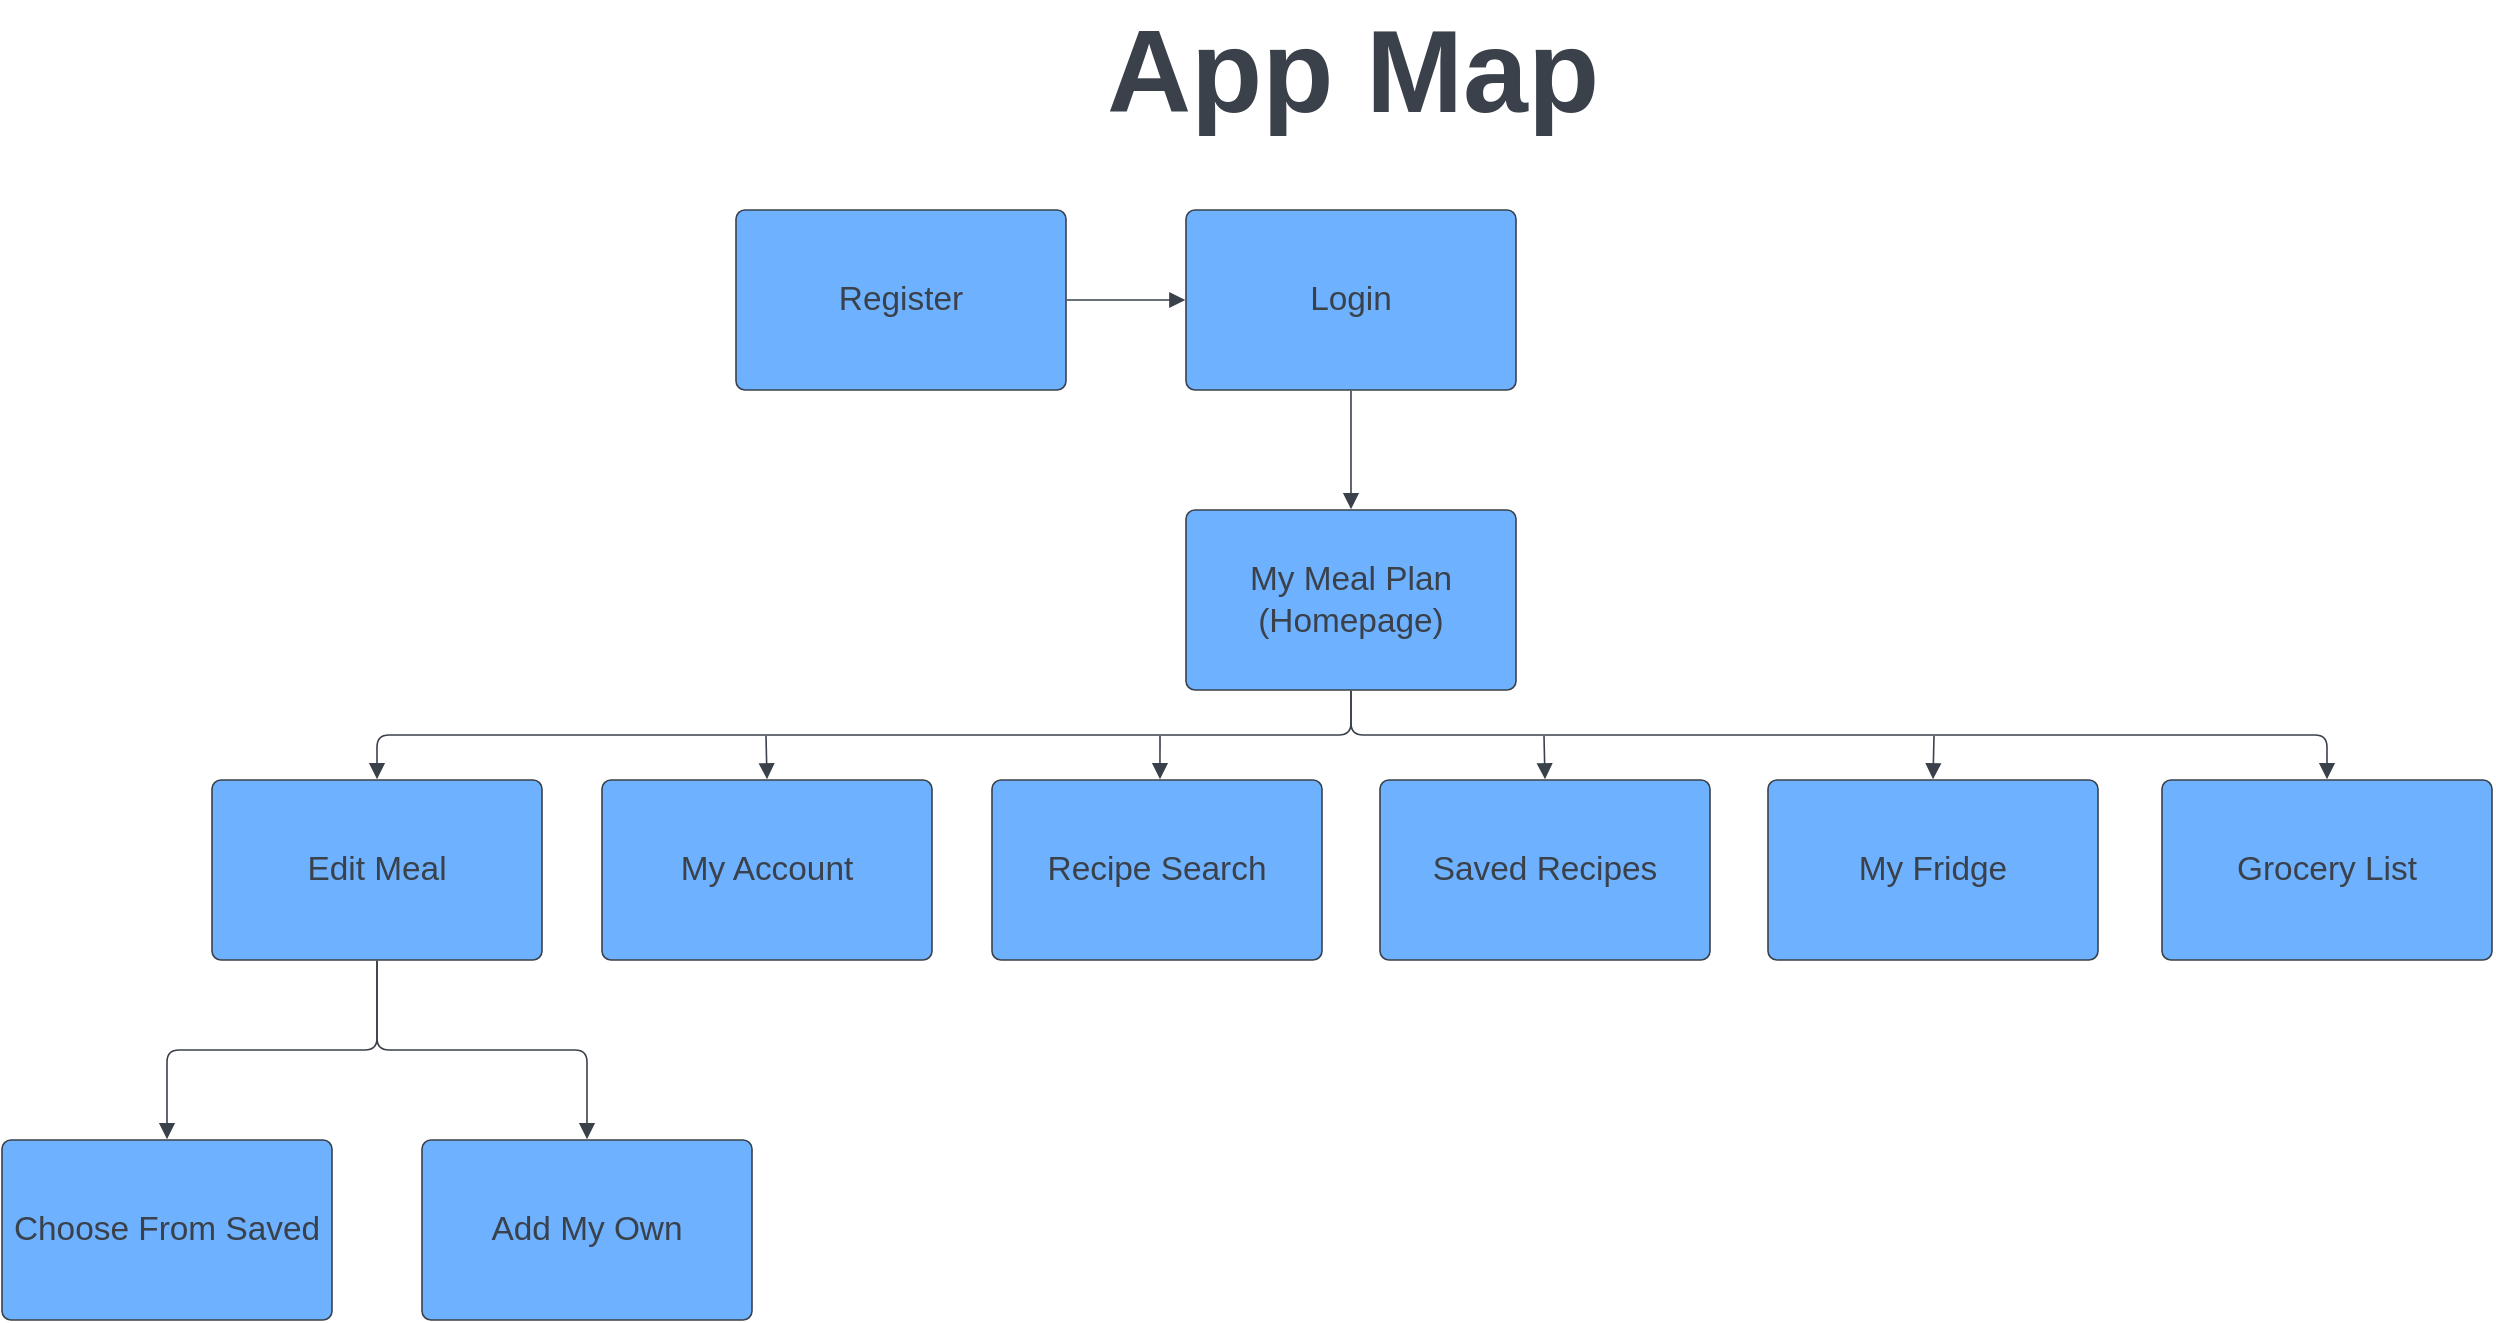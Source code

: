 <?xml version="1.0" encoding="UTF-8"?>
<mxfile version="20.8.21" type="google"><diagram name="Page-1" id="qA8RytMTzP0X80dckJpF"><mxGraphModel dx="1614" dy="1041" grid="1" gridSize="10" guides="1" tooltips="1" connect="1" arrows="1" fold="1" page="1" pageScale="1" pageWidth="850" pageHeight="1100" math="0" shadow="0"><root><mxCell id="0"/><mxCell id="1" parent="0"/><mxCell id="0a_WAfwkyGWBV1RyL_bV-1" value="App Map" style="html=1;overflow=block;blockSpacing=1;whiteSpace=wrap;fontSize=58.3;fontColor=#3a414a;fontStyle=1;spacing=0;fillColor=#ffffff;strokeWidth=1.5;strokeColor=none;lucidId=AG.yvD~UPX.G;" vertex="1" parent="1"><mxGeometry x="785" y="60" width="257" height="45" as="geometry"/></mxCell><mxCell id="0a_WAfwkyGWBV1RyL_bV-2" value="Register" style="html=1;overflow=block;blockSpacing=1;whiteSpace=wrap;fontSize=16.7;fontColor=#3a414a;spacing=3.8;strokeColor=#3a414a;strokeOpacity=100;fillOpacity=100;rounded=1;absoluteArcSize=1;arcSize=9;fillColor=#6db1ff;strokeWidth=0.8;lucidId=vz.y1DvTpkcS;" vertex="1" parent="1"><mxGeometry x="605" y="165" width="165" height="90" as="geometry"/></mxCell><mxCell id="0a_WAfwkyGWBV1RyL_bV-3" value="My Meal Plan (Homepage)" style="html=1;overflow=block;blockSpacing=1;whiteSpace=wrap;fontSize=16.7;fontColor=#3a414a;spacing=3.8;strokeColor=#3a414a;strokeOpacity=100;fillOpacity=100;rounded=1;absoluteArcSize=1;arcSize=9;fillColor=#6db1ff;strokeWidth=0.8;lucidId=uD.ydg5oISM8;" vertex="1" parent="1"><mxGeometry x="830" y="315" width="165" height="90" as="geometry"/></mxCell><mxCell id="0a_WAfwkyGWBV1RyL_bV-4" value="Edit Meal" style="html=1;overflow=block;blockSpacing=1;whiteSpace=wrap;fontSize=16.7;fontColor=#3a414a;spacing=3.8;strokeColor=#3a414a;strokeOpacity=100;fillOpacity=100;rounded=1;absoluteArcSize=1;arcSize=9;fillColor=#6db1ff;strokeWidth=0.8;lucidId=hF.ybsbpy~SO;" vertex="1" parent="1"><mxGeometry x="343" y="450" width="165" height="90" as="geometry"/></mxCell><mxCell id="0a_WAfwkyGWBV1RyL_bV-5" value="" style="html=1;jettySize=18;whiteSpace=wrap;fontSize=13;strokeColor=#3a414a;strokeOpacity=100;strokeWidth=0.8;rounded=1;arcSize=12;edgeStyle=orthogonalEdgeStyle;startArrow=none;endArrow=block;endFill=1;exitX=0.5;exitY=1.004;exitPerimeter=0;entryX=0.5;entryY=-0.004;entryPerimeter=0;lucidId=oF.yP5Bwtzsj;" edge="1" parent="1" source="0a_WAfwkyGWBV1RyL_bV-3" target="0a_WAfwkyGWBV1RyL_bV-4"><mxGeometry width="100" height="100" relative="1" as="geometry"><Array as="points"/></mxGeometry></mxCell><mxCell id="0a_WAfwkyGWBV1RyL_bV-6" value="Choose From Saved" style="html=1;overflow=block;blockSpacing=1;whiteSpace=wrap;fontSize=16.7;fontColor=#3a414a;spacing=3.8;strokeColor=#3a414a;strokeOpacity=100;fillOpacity=100;rounded=1;absoluteArcSize=1;arcSize=9;fillColor=#6db1ff;strokeWidth=0.8;lucidId=fM.yvMY-tuTI;" vertex="1" parent="1"><mxGeometry x="238" y="630" width="165" height="90" as="geometry"/></mxCell><mxCell id="0a_WAfwkyGWBV1RyL_bV-7" value="Add My Own" style="html=1;overflow=block;blockSpacing=1;whiteSpace=wrap;fontSize=16.7;fontColor=#3a414a;spacing=3.8;strokeColor=#3a414a;strokeOpacity=100;fillOpacity=100;rounded=1;absoluteArcSize=1;arcSize=9;fillColor=#6db1ff;strokeWidth=0.8;lucidId=mM.yX-7evmpL;" vertex="1" parent="1"><mxGeometry x="448" y="630" width="165" height="90" as="geometry"/></mxCell><mxCell id="0a_WAfwkyGWBV1RyL_bV-8" value="" style="html=1;jettySize=18;whiteSpace=wrap;fontSize=13;strokeColor=#3a414a;strokeOpacity=100;strokeWidth=0.8;rounded=1;arcSize=12;edgeStyle=orthogonalEdgeStyle;startArrow=none;endArrow=block;endFill=1;exitX=0.5;exitY=1.004;exitPerimeter=0;entryX=0.5;entryY=-0.004;entryPerimeter=0;lucidId=_P.yurAGfV3H;" edge="1" parent="1" source="0a_WAfwkyGWBV1RyL_bV-4" target="0a_WAfwkyGWBV1RyL_bV-6"><mxGeometry width="100" height="100" relative="1" as="geometry"><Array as="points"/></mxGeometry></mxCell><mxCell id="0a_WAfwkyGWBV1RyL_bV-9" value="" style="html=1;jettySize=18;whiteSpace=wrap;fontSize=13;strokeColor=#3a414a;strokeOpacity=100;strokeWidth=0.8;rounded=1;arcSize=12;edgeStyle=orthogonalEdgeStyle;startArrow=none;endArrow=block;endFill=1;exitX=0.5;exitY=1.004;exitPerimeter=0;entryX=0.5;entryY=-0.004;entryPerimeter=0;lucidId=JQ.yAXoub2bA;" edge="1" parent="1" source="0a_WAfwkyGWBV1RyL_bV-4" target="0a_WAfwkyGWBV1RyL_bV-7"><mxGeometry width="100" height="100" relative="1" as="geometry"><Array as="points"/></mxGeometry></mxCell><mxCell id="0a_WAfwkyGWBV1RyL_bV-10" value="My Account" style="html=1;overflow=block;blockSpacing=1;whiteSpace=wrap;fontSize=16.7;fontColor=#3a414a;spacing=3.8;strokeColor=#3a414a;strokeOpacity=100;fillOpacity=100;rounded=1;absoluteArcSize=1;arcSize=9;fillColor=#6db1ff;strokeWidth=0.8;lucidId=A1.ygFDTbXAS;" vertex="1" parent="1"><mxGeometry x="538" y="450" width="165" height="90" as="geometry"/></mxCell><mxCell id="0a_WAfwkyGWBV1RyL_bV-11" value="" style="html=1;jettySize=18;whiteSpace=wrap;fontSize=13;strokeColor=#3a414a;strokeOpacity=100;strokeWidth=0.8;rounded=1;arcSize=12;edgeStyle=orthogonalEdgeStyle;startArrow=none;endArrow=block;endFill=1;entryX=0.5;entryY=-0.004;entryPerimeter=0;lucidId=l4.yf20e-uGm;" edge="1" parent="1" target="0a_WAfwkyGWBV1RyL_bV-10"><mxGeometry width="100" height="100" relative="1" as="geometry"><Array as="points"/><mxPoint x="620" y="428" as="sourcePoint"/></mxGeometry></mxCell><mxCell id="0a_WAfwkyGWBV1RyL_bV-12" value="" style="html=1;jettySize=18;whiteSpace=wrap;fontSize=13;strokeColor=#3a414a;strokeOpacity=100;strokeWidth=0.8;rounded=1;arcSize=12;edgeStyle=orthogonalEdgeStyle;startArrow=none;endArrow=block;endFill=1;exitX=0.5;exitY=1.004;exitPerimeter=0;entryX=0.5;entryY=-0.004;entryPerimeter=0;lucidId=P4.yDfggjBlA;" edge="1" parent="1" source="0a_WAfwkyGWBV1RyL_bV-3" target="0a_WAfwkyGWBV1RyL_bV-17"><mxGeometry width="100" height="100" relative="1" as="geometry"><Array as="points"/></mxGeometry></mxCell><mxCell id="0a_WAfwkyGWBV1RyL_bV-13" value="Recipe Search" style="html=1;overflow=block;blockSpacing=1;whiteSpace=wrap;fontSize=16.7;fontColor=#3a414a;spacing=3.8;strokeColor=#3a414a;strokeOpacity=100;fillOpacity=100;rounded=1;absoluteArcSize=1;arcSize=9;fillColor=#6db1ff;strokeWidth=0.8;lucidId=T4.yfdyfAw6g;" vertex="1" parent="1"><mxGeometry x="733" y="450" width="165" height="90" as="geometry"/></mxCell><mxCell id="0a_WAfwkyGWBV1RyL_bV-14" value="Saved Recipes" style="html=1;overflow=block;blockSpacing=1;whiteSpace=wrap;fontSize=16.7;fontColor=#3a414a;spacing=3.8;strokeColor=#3a414a;strokeOpacity=100;fillOpacity=100;rounded=1;absoluteArcSize=1;arcSize=9;fillColor=#6db1ff;strokeWidth=0.8;lucidId=14.yqBdIObtq;" vertex="1" parent="1"><mxGeometry x="927" y="450" width="165" height="90" as="geometry"/></mxCell><mxCell id="0a_WAfwkyGWBV1RyL_bV-15" value="" style="html=1;jettySize=18;whiteSpace=wrap;fontSize=13;strokeColor=#3a414a;strokeOpacity=100;strokeWidth=0.8;rounded=1;arcSize=12;edgeStyle=orthogonalEdgeStyle;startArrow=none;endArrow=block;endFill=1;entryX=0.509;entryY=-0.004;entryPerimeter=0;lucidId=5-.yk_m46F-s;" edge="1" parent="1" target="0a_WAfwkyGWBV1RyL_bV-13"><mxGeometry width="100" height="100" relative="1" as="geometry"><Array as="points"/><mxPoint x="817" y="428" as="sourcePoint"/></mxGeometry></mxCell><mxCell id="0a_WAfwkyGWBV1RyL_bV-16" value="My Fridge" style="html=1;overflow=block;blockSpacing=1;whiteSpace=wrap;fontSize=16.7;fontColor=#3a414a;spacing=3.8;strokeColor=#3a414a;strokeOpacity=100;fillOpacity=100;rounded=1;absoluteArcSize=1;arcSize=9;fillColor=#6db1ff;strokeWidth=0.8;lucidId=B_.ydslctm2q;" vertex="1" parent="1"><mxGeometry x="1121" y="450" width="165" height="90" as="geometry"/></mxCell><mxCell id="0a_WAfwkyGWBV1RyL_bV-17" value="Grocery List" style="html=1;overflow=block;blockSpacing=1;whiteSpace=wrap;fontSize=16.7;fontColor=#3a414a;spacing=3.8;strokeColor=#3a414a;strokeOpacity=100;fillOpacity=100;rounded=1;absoluteArcSize=1;arcSize=9;fillColor=#6db1ff;strokeWidth=0.8;lucidId=I_.yVRmIwkYL;" vertex="1" parent="1"><mxGeometry x="1318" y="450" width="165" height="90" as="geometry"/></mxCell><mxCell id="0a_WAfwkyGWBV1RyL_bV-18" value="" style="html=1;jettySize=18;whiteSpace=wrap;fontSize=13;strokeColor=#3a414a;strokeOpacity=100;strokeWidth=0.8;rounded=1;arcSize=12;edgeStyle=orthogonalEdgeStyle;startArrow=none;endArrow=block;endFill=1;entryX=0.5;entryY=-0.004;entryPerimeter=0;lucidId=w~.yXdzN4ZxD;" edge="1" parent="1" target="0a_WAfwkyGWBV1RyL_bV-16"><mxGeometry width="100" height="100" relative="1" as="geometry"><Array as="points"/><mxPoint x="1204" y="428" as="sourcePoint"/></mxGeometry></mxCell><mxCell id="0a_WAfwkyGWBV1RyL_bV-19" value="Login" style="html=1;overflow=block;blockSpacing=1;whiteSpace=wrap;fontSize=16.7;fontColor=#3a414a;spacing=3.8;strokeColor=#3a414a;strokeOpacity=100;fillOpacity=100;rounded=1;absoluteArcSize=1;arcSize=9;fillColor=#6db1ff;strokeWidth=0.8;lucidId=Gd~yALrK~1pC;" vertex="1" parent="1"><mxGeometry x="830" y="165" width="165" height="90" as="geometry"/></mxCell><mxCell id="0a_WAfwkyGWBV1RyL_bV-20" value="" style="html=1;jettySize=18;whiteSpace=wrap;fontSize=13;strokeColor=#3a414a;strokeOpacity=100;strokeWidth=0.8;rounded=1;arcSize=12;edgeStyle=orthogonalEdgeStyle;startArrow=none;endArrow=block;endFill=1;exitX=0.5;exitY=1.004;exitPerimeter=0;entryX=0.5;entryY=-0.004;entryPerimeter=0;lucidId=Pd~ySuTU_qXO;" edge="1" parent="1" source="0a_WAfwkyGWBV1RyL_bV-19" target="0a_WAfwkyGWBV1RyL_bV-3"><mxGeometry width="100" height="100" relative="1" as="geometry"><Array as="points"/></mxGeometry></mxCell><mxCell id="0a_WAfwkyGWBV1RyL_bV-21" value="" style="html=1;jettySize=18;whiteSpace=wrap;fontSize=13;strokeColor=#3a414a;strokeOpacity=100;strokeWidth=0.8;rounded=1;arcSize=12;edgeStyle=orthogonalEdgeStyle;startArrow=none;endArrow=block;endFill=1;entryX=0.5;entryY=-0.004;entryPerimeter=0;lucidId=Kh~ysw~TjTws;" edge="1" parent="1" target="0a_WAfwkyGWBV1RyL_bV-14"><mxGeometry width="100" height="100" relative="1" as="geometry"><Array as="points"/><mxPoint x="1009" y="428" as="sourcePoint"/></mxGeometry></mxCell><mxCell id="0a_WAfwkyGWBV1RyL_bV-22" value="" style="html=1;jettySize=18;whiteSpace=wrap;fontSize=13;strokeColor=#3a414a;strokeOpacity=100;strokeWidth=0.8;rounded=1;arcSize=12;edgeStyle=orthogonalEdgeStyle;startArrow=none;endArrow=block;endFill=1;exitX=1.002;exitY=0.5;exitPerimeter=0;entryX=-0.002;entryY=0.5;entryPerimeter=0;lucidId=ei~y4QSGVabK;" edge="1" parent="1" source="0a_WAfwkyGWBV1RyL_bV-2" target="0a_WAfwkyGWBV1RyL_bV-19"><mxGeometry width="100" height="100" relative="1" as="geometry"><Array as="points"/></mxGeometry></mxCell></root></mxGraphModel></diagram></mxfile>
